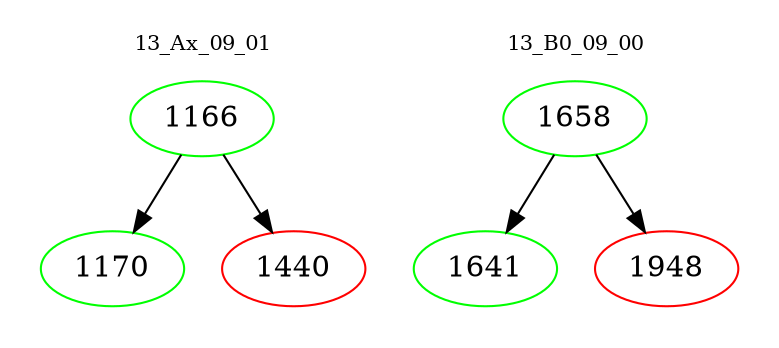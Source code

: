 digraph{
subgraph cluster_0 {
color = white
label = "13_Ax_09_01";
fontsize=10;
T0_1166 [label="1166", color="green"]
T0_1166 -> T0_1170 [color="black"]
T0_1170 [label="1170", color="green"]
T0_1166 -> T0_1440 [color="black"]
T0_1440 [label="1440", color="red"]
}
subgraph cluster_1 {
color = white
label = "13_B0_09_00";
fontsize=10;
T1_1658 [label="1658", color="green"]
T1_1658 -> T1_1641 [color="black"]
T1_1641 [label="1641", color="green"]
T1_1658 -> T1_1948 [color="black"]
T1_1948 [label="1948", color="red"]
}
}
